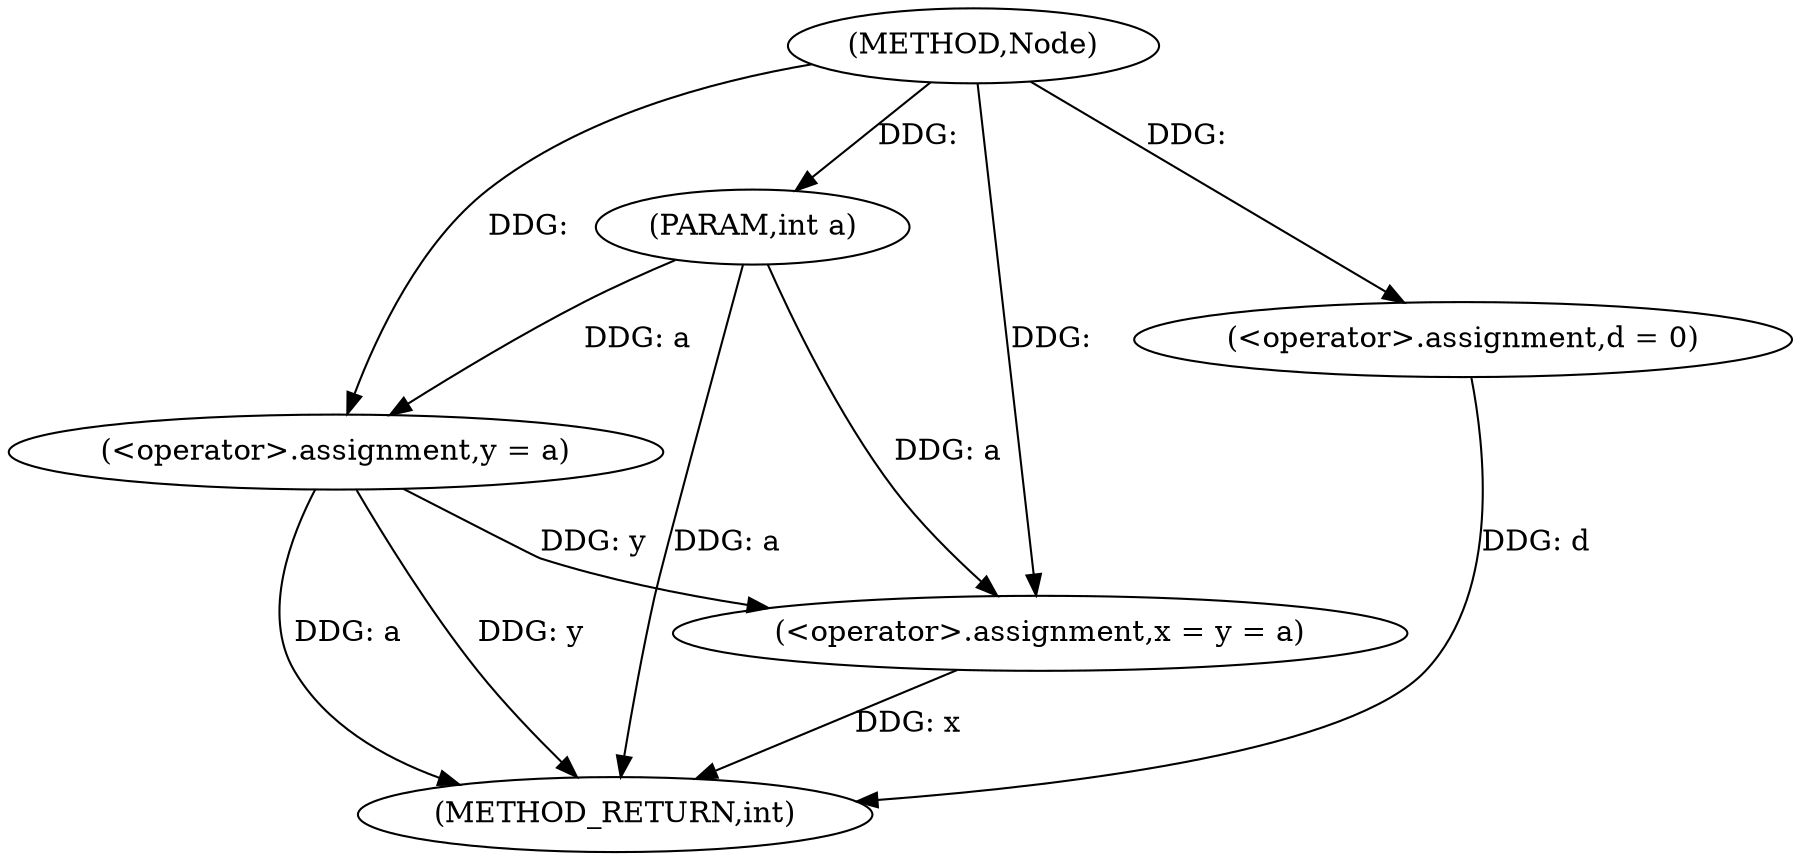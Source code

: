digraph "Node" {  
"1000533" [label = "(METHOD,Node)" ]
"1000545" [label = "(METHOD_RETURN,int)" ]
"1000534" [label = "(PARAM,int a)" ]
"1000537" [label = "(<operator>.assignment,x = y = a)" ]
"1000542" [label = "(<operator>.assignment,d = 0)" ]
"1000539" [label = "(<operator>.assignment,y = a)" ]
  "1000534" -> "1000545"  [ label = "DDG: a"] 
  "1000539" -> "1000545"  [ label = "DDG: a"] 
  "1000537" -> "1000545"  [ label = "DDG: x"] 
  "1000539" -> "1000545"  [ label = "DDG: y"] 
  "1000542" -> "1000545"  [ label = "DDG: d"] 
  "1000533" -> "1000534"  [ label = "DDG: "] 
  "1000533" -> "1000542"  [ label = "DDG: "] 
  "1000533" -> "1000537"  [ label = "DDG: "] 
  "1000539" -> "1000537"  [ label = "DDG: y"] 
  "1000534" -> "1000537"  [ label = "DDG: a"] 
  "1000533" -> "1000539"  [ label = "DDG: "] 
  "1000534" -> "1000539"  [ label = "DDG: a"] 
}

